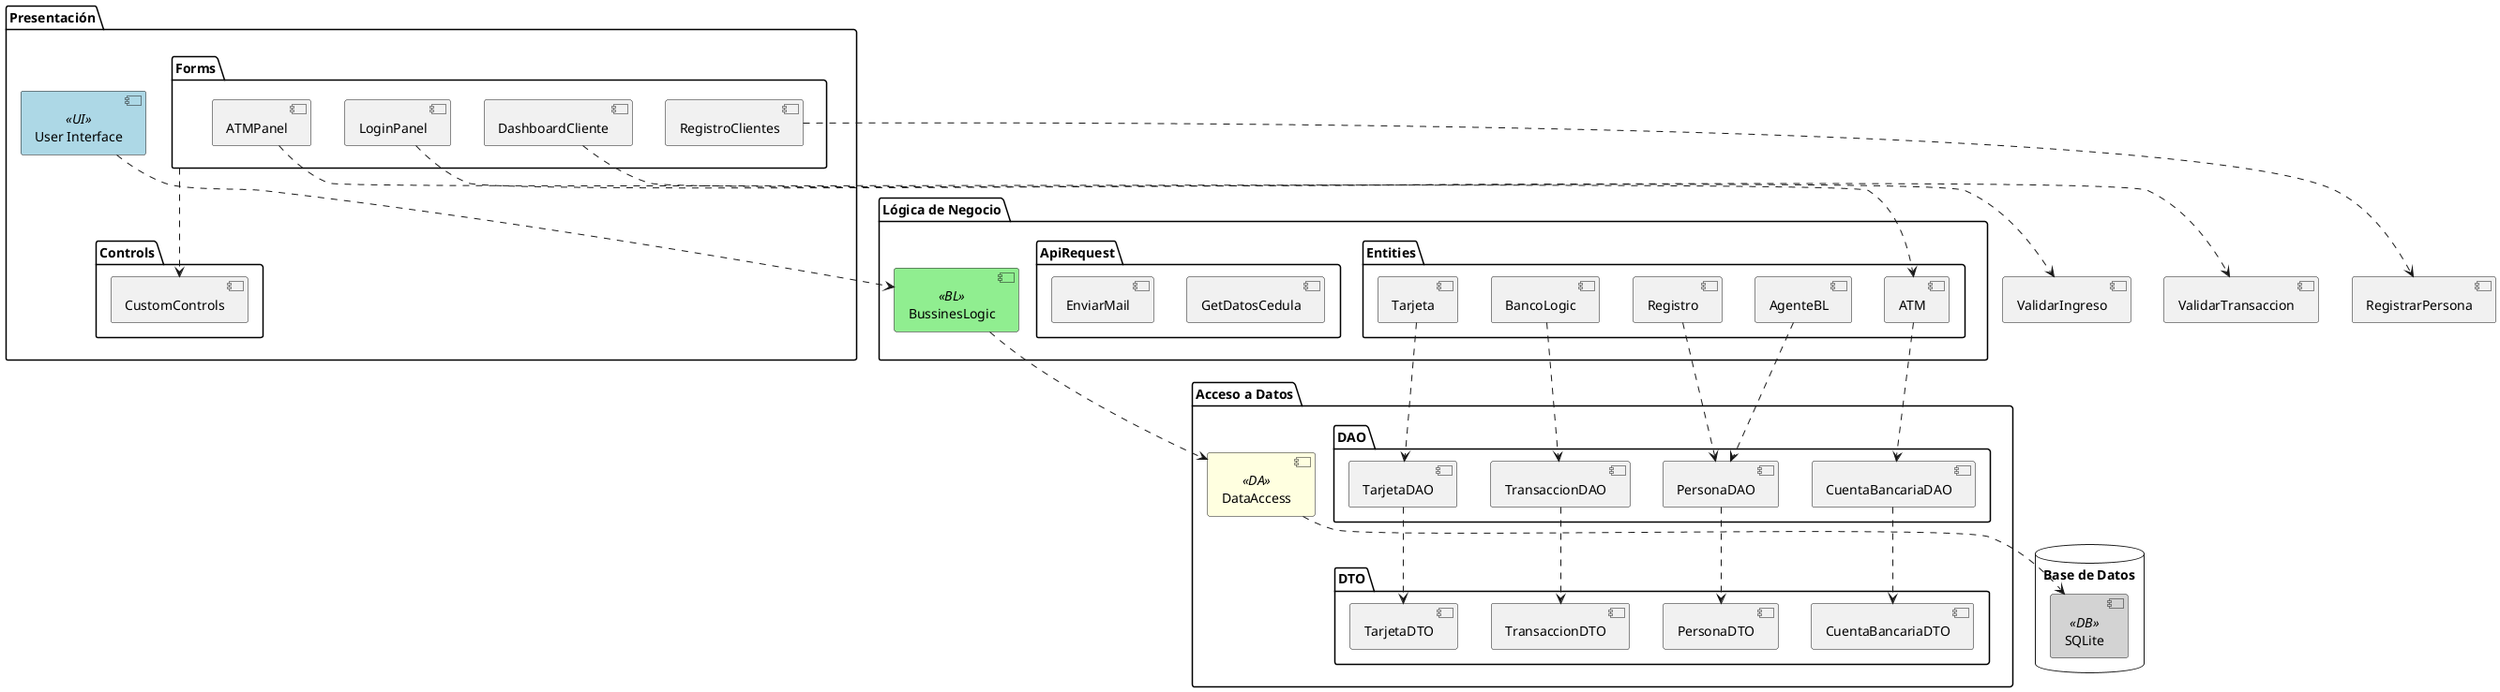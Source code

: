 @startuml N-Tier Banco EPN

skinparam component {
  BackgroundColor<<UI>> LightBlue
  BackgroundColor<<BL>> LightGreen  
  BackgroundColor<<DA>> LightYellow
  BackgroundColor<<DB>> LightGray
}

package "Presentación" {
  [User Interface] <<UI>>
  package "Forms" {
    [LoginPanel]
    [DashboardCliente] 
    [RegistroClientes]
    [ATMPanel]
  }
  package "Controls" {
    [CustomControls]
  }
}

package "Lógica de Negocio" {
  [BussinesLogic] <<BL>>
  package "Entities" {
    [AgenteBL]
    [ATM]
    [BancoLogic] 
    [Registro]
    [Tarjeta]
  }
  package "ApiRequest" {
    [GetDatosCedula]
    [EnviarMail]
  }
}

package "Acceso a Datos" {
  [DataAccess] <<DA>>
  package "DAO" {
    [PersonaDAO]
    [CuentaBancariaDAO]
    [TransaccionDAO]
    [TarjetaDAO]
  }
  package "DTO" {
    [PersonaDTO] 
    [CuentaBancariaDTO]
    [TransaccionDTO]
    [TarjetaDTO]
  }
}

database "Base de Datos" {
  [SQLite] <<DB>>
}

[Forms] ..> [CustomControls]
[User Interface] ..> [BussinesLogic]
[BussinesLogic] ..> [DataAccess]
[DataAccess] ..> [SQLite]

[LoginPanel] ..> [ValidarIngreso]
[DashboardCliente] ..> [ValidarTransaccion]
[RegistroClientes] ..> [RegistrarPersona]
[ATMPanel] ..> [ATM]

[AgenteBL] ..> [PersonaDAO]
[ATM] ..> [CuentaBancariaDAO]
[BancoLogic] ..> [TransaccionDAO]
[Registro] ..> [PersonaDAO]
[Tarjeta] ..> [TarjetaDAO]

[PersonaDAO] ..> [PersonaDTO]
[CuentaBancariaDAO] ..> [CuentaBancariaDTO] 
[TransaccionDAO] ..> [TransaccionDTO]
[TarjetaDAO] ..> [TarjetaDTO]

@enduml